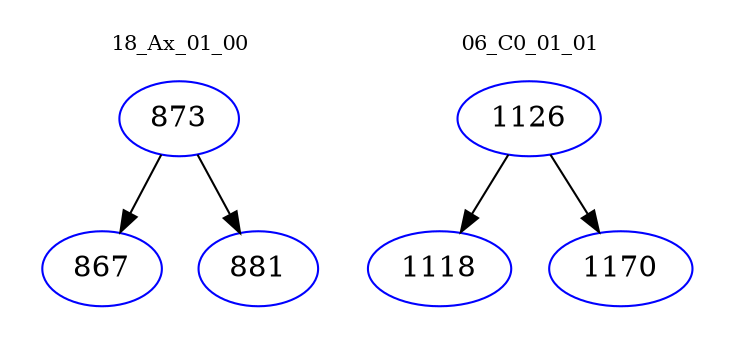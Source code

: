 digraph{
subgraph cluster_0 {
color = white
label = "18_Ax_01_00";
fontsize=10;
T0_873 [label="873", color="blue"]
T0_873 -> T0_867 [color="black"]
T0_867 [label="867", color="blue"]
T0_873 -> T0_881 [color="black"]
T0_881 [label="881", color="blue"]
}
subgraph cluster_1 {
color = white
label = "06_C0_01_01";
fontsize=10;
T1_1126 [label="1126", color="blue"]
T1_1126 -> T1_1118 [color="black"]
T1_1118 [label="1118", color="blue"]
T1_1126 -> T1_1170 [color="black"]
T1_1170 [label="1170", color="blue"]
}
}
